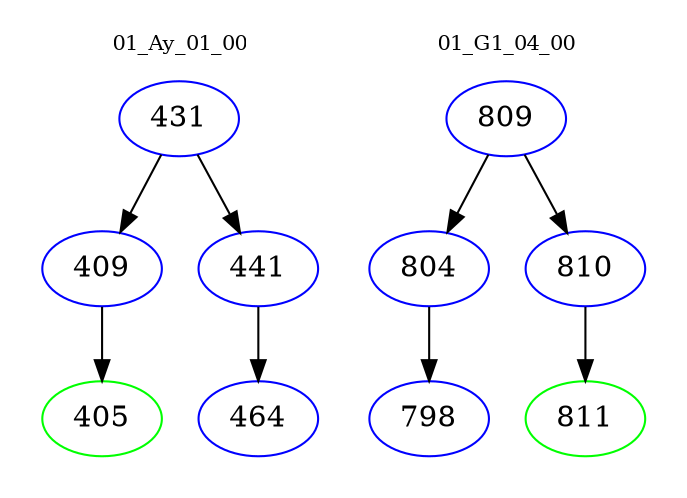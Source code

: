 digraph{
subgraph cluster_0 {
color = white
label = "01_Ay_01_00";
fontsize=10;
T0_431 [label="431", color="blue"]
T0_431 -> T0_409 [color="black"]
T0_409 [label="409", color="blue"]
T0_409 -> T0_405 [color="black"]
T0_405 [label="405", color="green"]
T0_431 -> T0_441 [color="black"]
T0_441 [label="441", color="blue"]
T0_441 -> T0_464 [color="black"]
T0_464 [label="464", color="blue"]
}
subgraph cluster_1 {
color = white
label = "01_G1_04_00";
fontsize=10;
T1_809 [label="809", color="blue"]
T1_809 -> T1_804 [color="black"]
T1_804 [label="804", color="blue"]
T1_804 -> T1_798 [color="black"]
T1_798 [label="798", color="blue"]
T1_809 -> T1_810 [color="black"]
T1_810 [label="810", color="blue"]
T1_810 -> T1_811 [color="black"]
T1_811 [label="811", color="green"]
}
}
